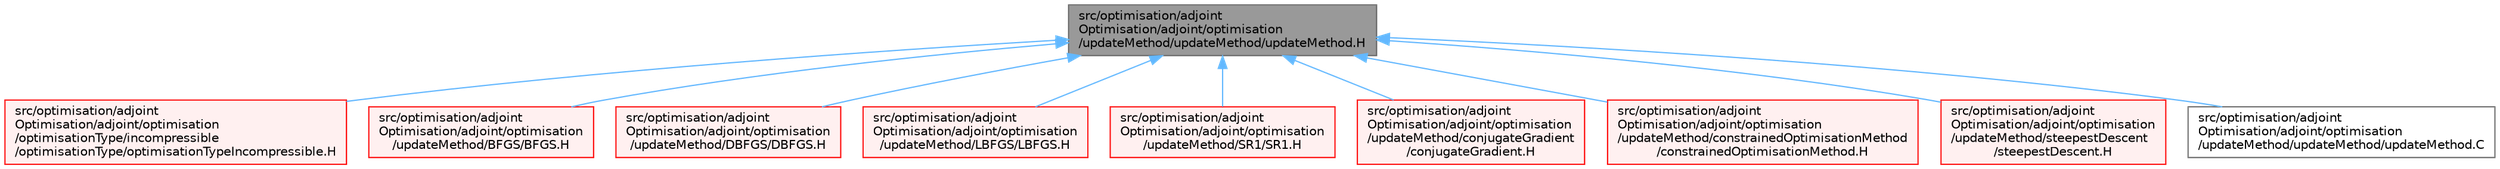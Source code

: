 digraph "src/optimisation/adjointOptimisation/adjoint/optimisation/updateMethod/updateMethod/updateMethod.H"
{
 // LATEX_PDF_SIZE
  bgcolor="transparent";
  edge [fontname=Helvetica,fontsize=10,labelfontname=Helvetica,labelfontsize=10];
  node [fontname=Helvetica,fontsize=10,shape=box,height=0.2,width=0.4];
  Node1 [id="Node000001",label="src/optimisation/adjoint\lOptimisation/adjoint/optimisation\l/updateMethod/updateMethod/updateMethod.H",height=0.2,width=0.4,color="gray40", fillcolor="grey60", style="filled", fontcolor="black",tooltip=" "];
  Node1 -> Node2 [id="edge1_Node000001_Node000002",dir="back",color="steelblue1",style="solid",tooltip=" "];
  Node2 [id="Node000002",label="src/optimisation/adjoint\lOptimisation/adjoint/optimisation\l/optimisationType/incompressible\l/optimisationType/optimisationTypeIncompressible.H",height=0.2,width=0.4,color="red", fillcolor="#FFF0F0", style="filled",URL="$optimisationTypeIncompressible_8H.html",tooltip=" "];
  Node1 -> Node12 [id="edge2_Node000001_Node000012",dir="back",color="steelblue1",style="solid",tooltip=" "];
  Node12 [id="Node000012",label="src/optimisation/adjoint\lOptimisation/adjoint/optimisation\l/updateMethod/BFGS/BFGS.H",height=0.2,width=0.4,color="red", fillcolor="#FFF0F0", style="filled",URL="$BFGS_8H.html",tooltip=" "];
  Node1 -> Node14 [id="edge3_Node000001_Node000014",dir="back",color="steelblue1",style="solid",tooltip=" "];
  Node14 [id="Node000014",label="src/optimisation/adjoint\lOptimisation/adjoint/optimisation\l/updateMethod/DBFGS/DBFGS.H",height=0.2,width=0.4,color="red", fillcolor="#FFF0F0", style="filled",URL="$DBFGS_8H.html",tooltip=" "];
  Node1 -> Node16 [id="edge4_Node000001_Node000016",dir="back",color="steelblue1",style="solid",tooltip=" "];
  Node16 [id="Node000016",label="src/optimisation/adjoint\lOptimisation/adjoint/optimisation\l/updateMethod/LBFGS/LBFGS.H",height=0.2,width=0.4,color="red", fillcolor="#FFF0F0", style="filled",URL="$LBFGS_8H.html",tooltip=" "];
  Node1 -> Node18 [id="edge5_Node000001_Node000018",dir="back",color="steelblue1",style="solid",tooltip=" "];
  Node18 [id="Node000018",label="src/optimisation/adjoint\lOptimisation/adjoint/optimisation\l/updateMethod/SR1/SR1.H",height=0.2,width=0.4,color="red", fillcolor="#FFF0F0", style="filled",URL="$SR1_8H.html",tooltip=" "];
  Node1 -> Node20 [id="edge6_Node000001_Node000020",dir="back",color="steelblue1",style="solid",tooltip=" "];
  Node20 [id="Node000020",label="src/optimisation/adjoint\lOptimisation/adjoint/optimisation\l/updateMethod/conjugateGradient\l/conjugateGradient.H",height=0.2,width=0.4,color="red", fillcolor="#FFF0F0", style="filled",URL="$conjugateGradient_8H.html",tooltip=" "];
  Node1 -> Node22 [id="edge7_Node000001_Node000022",dir="back",color="steelblue1",style="solid",tooltip=" "];
  Node22 [id="Node000022",label="src/optimisation/adjoint\lOptimisation/adjoint/optimisation\l/updateMethod/constrainedOptimisationMethod\l/constrainedOptimisationMethod.H",height=0.2,width=0.4,color="red", fillcolor="#FFF0F0", style="filled",URL="$constrainedOptimisationMethod_8H.html",tooltip=" "];
  Node1 -> Node28 [id="edge8_Node000001_Node000028",dir="back",color="steelblue1",style="solid",tooltip=" "];
  Node28 [id="Node000028",label="src/optimisation/adjoint\lOptimisation/adjoint/optimisation\l/updateMethod/steepestDescent\l/steepestDescent.H",height=0.2,width=0.4,color="red", fillcolor="#FFF0F0", style="filled",URL="$steepestDescent_8H.html",tooltip=" "];
  Node1 -> Node30 [id="edge9_Node000001_Node000030",dir="back",color="steelblue1",style="solid",tooltip=" "];
  Node30 [id="Node000030",label="src/optimisation/adjoint\lOptimisation/adjoint/optimisation\l/updateMethod/updateMethod/updateMethod.C",height=0.2,width=0.4,color="grey40", fillcolor="white", style="filled",URL="$updateMethod_8C.html",tooltip=" "];
}

